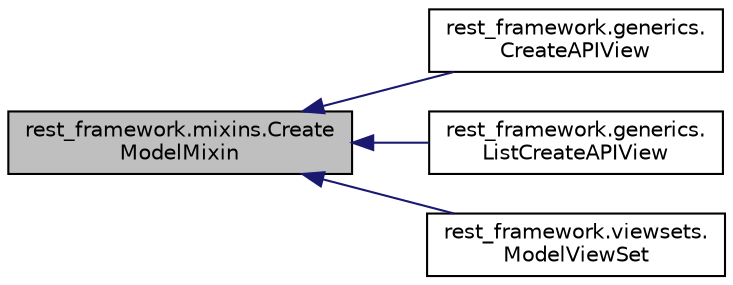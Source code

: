 digraph "rest_framework.mixins.CreateModelMixin"
{
 // LATEX_PDF_SIZE
  edge [fontname="Helvetica",fontsize="10",labelfontname="Helvetica",labelfontsize="10"];
  node [fontname="Helvetica",fontsize="10",shape=record];
  rankdir="LR";
  Node1 [label="rest_framework.mixins.Create\lModelMixin",height=0.2,width=0.4,color="black", fillcolor="grey75", style="filled", fontcolor="black",tooltip=" "];
  Node1 -> Node2 [dir="back",color="midnightblue",fontsize="10",style="solid",fontname="Helvetica"];
  Node2 [label="rest_framework.generics.\lCreateAPIView",height=0.2,width=0.4,color="black", fillcolor="white", style="filled",URL="$classrest__framework_1_1generics_1_1_create_a_p_i_view.html",tooltip=" "];
  Node1 -> Node3 [dir="back",color="midnightblue",fontsize="10",style="solid",fontname="Helvetica"];
  Node3 [label="rest_framework.generics.\lListCreateAPIView",height=0.2,width=0.4,color="black", fillcolor="white", style="filled",URL="$classrest__framework_1_1generics_1_1_list_create_a_p_i_view.html",tooltip=" "];
  Node1 -> Node4 [dir="back",color="midnightblue",fontsize="10",style="solid",fontname="Helvetica"];
  Node4 [label="rest_framework.viewsets.\lModelViewSet",height=0.2,width=0.4,color="black", fillcolor="white", style="filled",URL="$classrest__framework_1_1viewsets_1_1_model_view_set.html",tooltip=" "];
}
